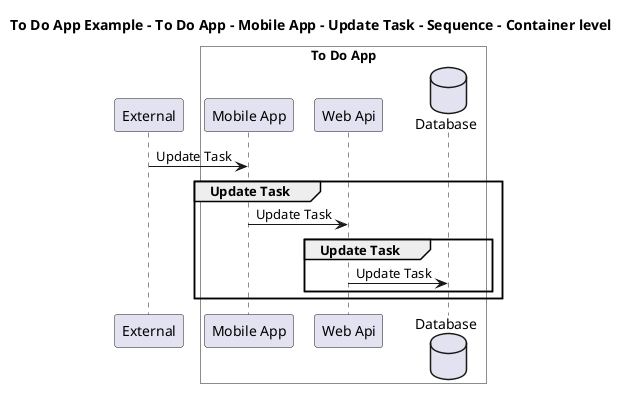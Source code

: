 @startuml

title To Do App Example - To Do App - Mobile App - Update Task - Sequence - Container level

participant "External" as C4InterFlow.SoftwareSystems.ExternalSystem

box "To Do App" #White
    participant "Mobile App" as ToDoAppExample.SoftwareSystems.ToDoApp.Containers.MobileApp
    participant "Web Api" as ToDoAppExample.SoftwareSystems.ToDoApp.Containers.WebApi
    database "Database" as ToDoAppExample.SoftwareSystems.ToDoApp.Containers.Database
end box


C4InterFlow.SoftwareSystems.ExternalSystem -> ToDoAppExample.SoftwareSystems.ToDoApp.Containers.MobileApp : Update Task
group Update Task
ToDoAppExample.SoftwareSystems.ToDoApp.Containers.MobileApp -> ToDoAppExample.SoftwareSystems.ToDoApp.Containers.WebApi : Update Task
group Update Task
ToDoAppExample.SoftwareSystems.ToDoApp.Containers.WebApi -> ToDoAppExample.SoftwareSystems.ToDoApp.Containers.Database : Update Task
end
end


@enduml

